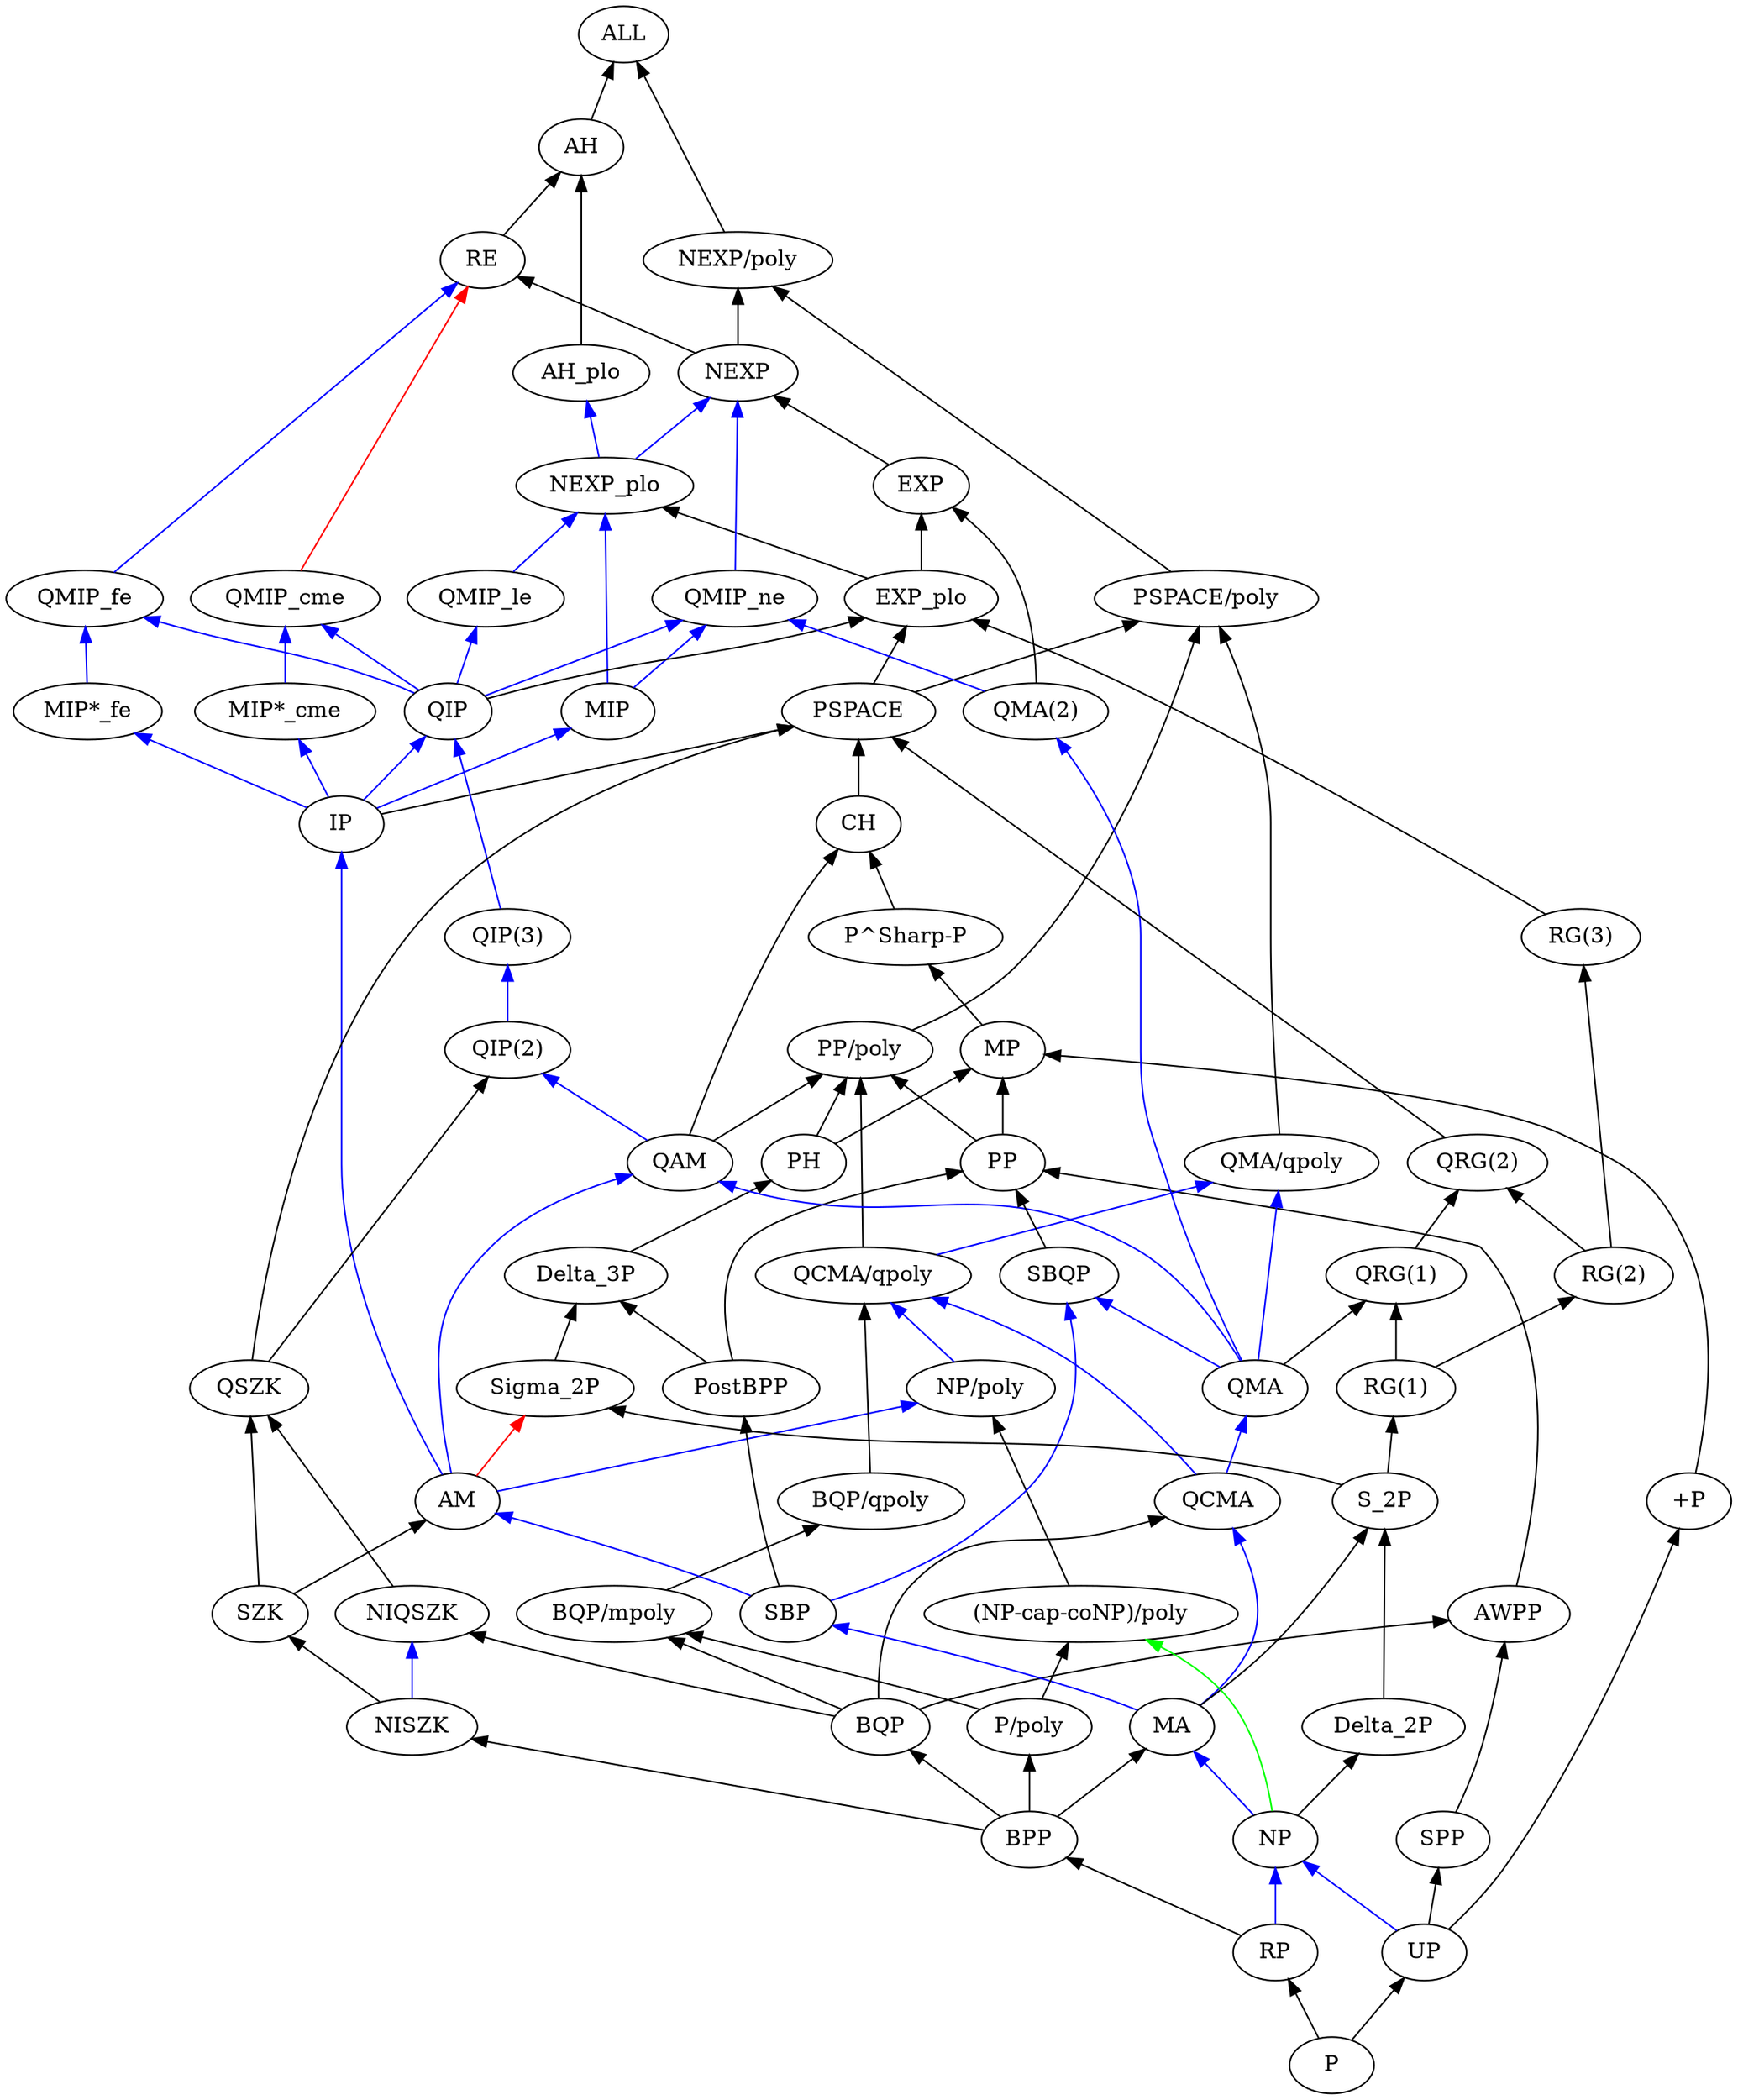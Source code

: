 digraph G {
    bgcolor=white;
    rankdir=BT;
    node [color=black,fontcolor=black];
    1 [label="(NP-cap-coNP)/poly"];
    2 [label="+P"];
    3 [label="AH"];
    4 [label="AH_plo"];
    5 [label="ALL"];
    6 [label="AM"];
    7 [label="AWPP"];
    8 [label="BPP"];
    9 [label="BQP"];
    10 [label="BQP/mpoly"];
    11 [label="BQP/qpoly"];
    12 [label="CH"];
    13 [label="Delta_2P"];
    14 [label="Delta_3P"];
    15 [label="EXP"];
    16 [label="EXP_plo"];
    17 [label="IP"];
    18 [label="MA"];
    19 [label="MIP"];
    20 [label="MIP*_cme"];
    21 [label="MIP*_fe"];
    22 [label="MP"];
    23 [label="NEXP"];
    24 [label="NEXP/poly"];
    25 [label="NEXP_plo"];
    26 [label="NIQSZK"];
    27 [label="NISZK"];
    28 [label="NP"];
    29 [label="NP/poly"];
    30 [label="P"];
    31 [label="P/poly"];
    32 [label="PH"];
    33 [label="PP"];
    34 [label="PP/poly"];
    35 [label="PSPACE"];
    36 [label="PSPACE/poly"];
    37 [label="P^Sharp-P"];
    38 [label="PostBPP"];
    39 [label="QAM"];
    40 [label="QCMA"];
    41 [label="QCMA/qpoly"];
    42 [label="QIP"];
    43 [label="QIP(2)"];
    44 [label="QIP(3)"];
    45 [label="QMA"];
    46 [label="QMA(2)"];
    47 [label="QMA/qpoly"];
    48 [label="QMIP_cme"];
    49 [label="QMIP_fe"];
    50 [label="QMIP_le"];
    51 [label="QMIP_ne"];
    52 [label="QRG(1)"];
    53 [label="QRG(2)"];
    54 [label="QSZK"];
    55 [label="RE"];
    56 [label="RG(1)"];
    57 [label="RG(2)"];
    58 [label="RG(3)"];
    59 [label="RP"];
    60 [label="SBP"];
    61 [label="SBQP"];
    62 [label="SPP"];
    63 [label="SZK"];
    64 [label="S_2P"];
    65 [label="Sigma_2P"];
    66 [label="UP"];
    65 -> 14 [color=black];
    15 -> 23 [color=black];
    19 -> 25 [color=blue];
    19 -> 51 [color=blue];
    16 -> 25 [color=black];
    16 -> 15 [color=black];
    56 -> 52 [color=black];
    56 -> 57 [color=black];
    50 -> 25 [color=blue];
    55 -> 3 [color=black];
    51 -> 23 [color=blue];
    42 -> 16 [color=black];
    42 -> 50 [color=blue];
    42 -> 48 [color=blue];
    42 -> 51 [color=blue];
    42 -> 49 [color=blue];
    57 -> 53 [color=black];
    57 -> 58 [color=black];
    49 -> 55 [color=blue];
    20 -> 48 [color=blue];
    46 -> 15 [color=black];
    46 -> 51 [color=blue];
    25 -> 23 [color=blue];
    25 -> 4 [color=blue];
    66 -> 62 [color=black];
    66 -> 2 [color=black];
    66 -> 28 [color=blue];
    59 -> 8 [color=black];
    59 -> 28 [color=blue];
    9 -> 7 [color=black];
    9 -> 26 [color=black];
    9 -> 10 [color=black];
    9 -> 40 [color=black];
    61 -> 33 [color=black];
    54 -> 35 [color=black];
    54 -> 43 [color=black];
    33 -> 34 [color=black];
    33 -> 22 [color=black];
    62 -> 7 [color=black];
    39 -> 34 [color=black];
    39 -> 12 [color=black];
    39 -> 43 [color=blue];
    37 -> 12 [color=black];
    38 -> 33 [color=black];
    38 -> 14 [color=black];
    22 -> 37 [color=black];
    41 -> 34 [color=black];
    41 -> 47 [color=blue];
    52 -> 53 [color=black];
    40 -> 45 [color=blue];
    40 -> 41 [color=blue];
    48 -> 55 [color=red];
    32 -> 34 [color=black];
    32 -> 22 [color=black];
    29 -> 41 [color=blue];
    6 -> 29 [color=blue];
    6 -> 17 [color=blue];
    6 -> 39 [color=blue];
    6 -> 65 [color=red];
    47 -> 36 [color=black];
    12 -> 35 [color=black];
    8 -> 27 [color=black];
    8 -> 18 [color=black];
    8 -> 9 [color=black];
    8 -> 31 [color=black];
    64 -> 56 [color=black];
    64 -> 65 [color=black];
    28 -> 13 [color=black];
    28 -> 18 [color=blue];
    28 -> 1 [color=green];
    45 -> 52 [color=black];
    45 -> 61 [color=blue];
    45 -> 46 [color=blue];
    45 -> 39 [color=blue];
    45 -> 47 [color=blue];
    31 -> 10 [color=black];
    31 -> 1 [color=black];
    23 -> 55 [color=black];
    23 -> 24 [color=black];
    13 -> 64 [color=black];
    36 -> 24 [color=black];
    2 -> 22 [color=black];
    58 -> 16 [color=black];
    43 -> 44 [color=blue];
    24 -> 5 [color=black];
    27 -> 63 [color=black];
    27 -> 26 [color=blue];
    44 -> 42 [color=blue];
    4 -> 3 [color=black];
    30 -> 66 [color=black];
    30 -> 59 [color=black];
    35 -> 16 [color=black];
    35 -> 36 [color=black];
    18 -> 64 [color=black];
    18 -> 60 [color=blue];
    18 -> 40 [color=blue];
    34 -> 36 [color=black];
    17 -> 35 [color=black];
    17 -> 21 [color=blue];
    17 -> 20 [color=blue];
    17 -> 42 [color=blue];
    17 -> 19 [color=blue];
    53 -> 35 [color=black];
    63 -> 54 [color=black];
    63 -> 6 [color=black];
    1 -> 29 [color=black];
    14 -> 32 [color=black];
    26 -> 54 [color=black];
    21 -> 49 [color=blue];
    7 -> 33 [color=black];
    10 -> 11 [color=black];
    11 -> 41 [color=black];
    3 -> 5 [color=black];
    60 -> 38 [color=black];
    60 -> 61 [color=blue];
    60 -> 6 [color=blue];
}
